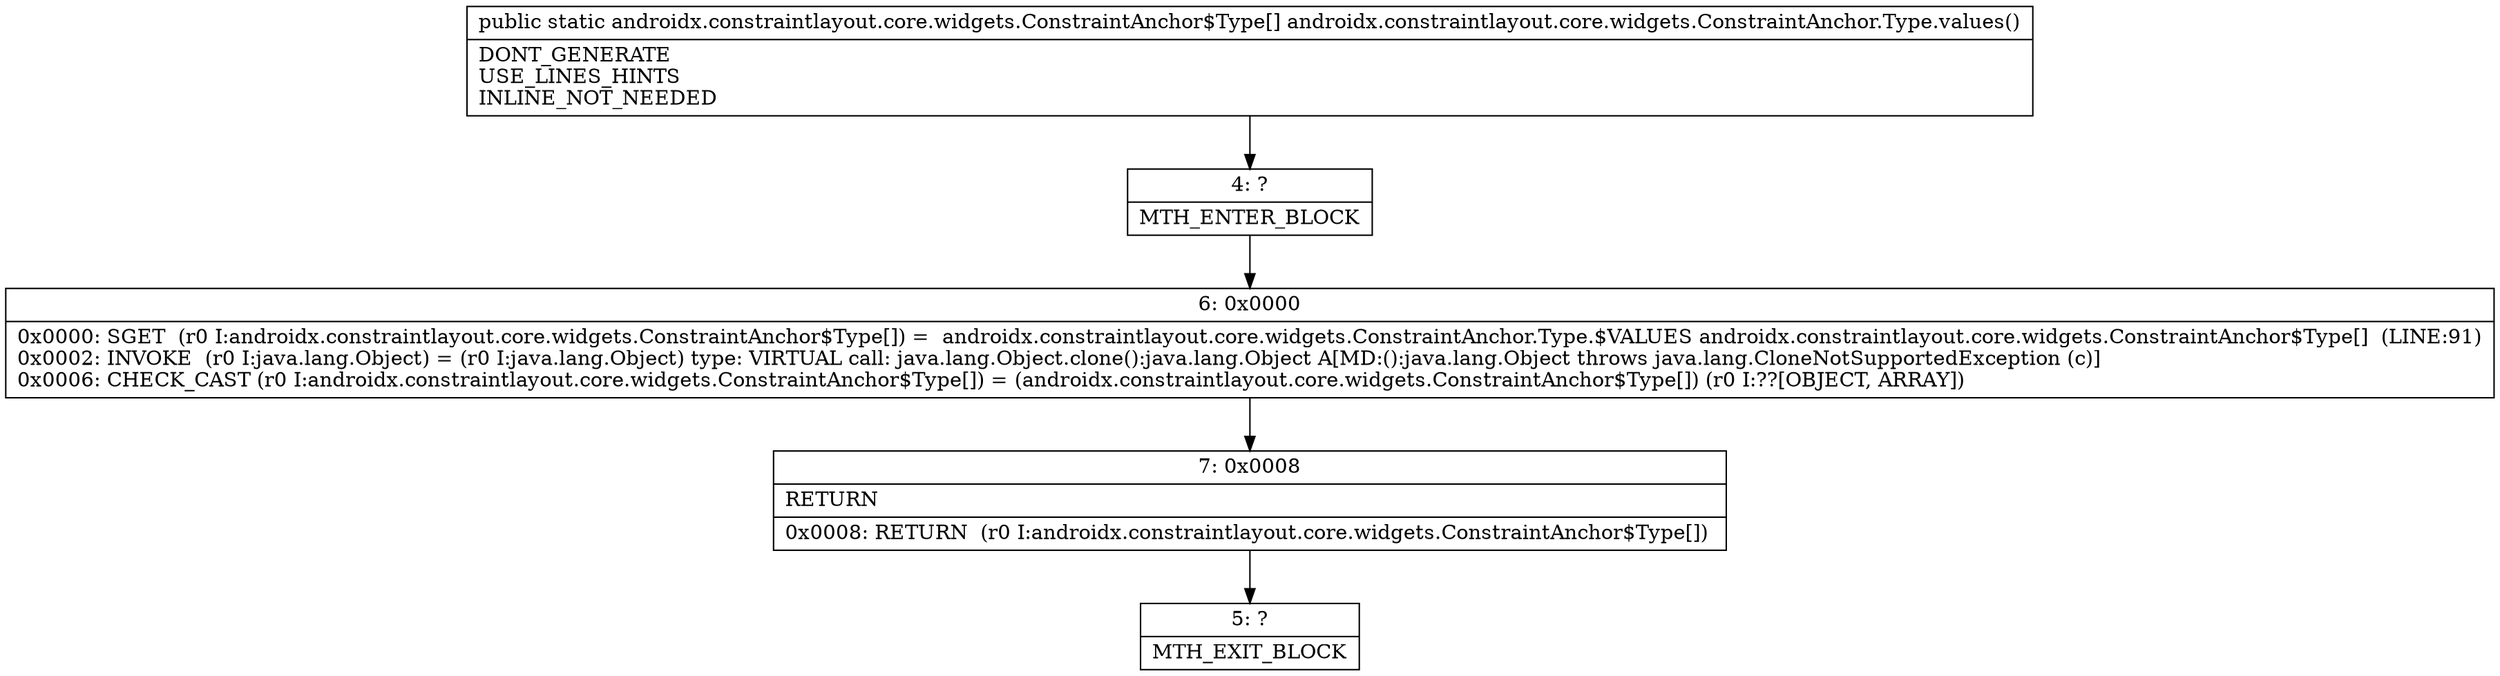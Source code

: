 digraph "CFG forandroidx.constraintlayout.core.widgets.ConstraintAnchor.Type.values()[Landroidx\/constraintlayout\/core\/widgets\/ConstraintAnchor$Type;" {
Node_4 [shape=record,label="{4\:\ ?|MTH_ENTER_BLOCK\l}"];
Node_6 [shape=record,label="{6\:\ 0x0000|0x0000: SGET  (r0 I:androidx.constraintlayout.core.widgets.ConstraintAnchor$Type[]) =  androidx.constraintlayout.core.widgets.ConstraintAnchor.Type.$VALUES androidx.constraintlayout.core.widgets.ConstraintAnchor$Type[]  (LINE:91)\l0x0002: INVOKE  (r0 I:java.lang.Object) = (r0 I:java.lang.Object) type: VIRTUAL call: java.lang.Object.clone():java.lang.Object A[MD:():java.lang.Object throws java.lang.CloneNotSupportedException (c)]\l0x0006: CHECK_CAST (r0 I:androidx.constraintlayout.core.widgets.ConstraintAnchor$Type[]) = (androidx.constraintlayout.core.widgets.ConstraintAnchor$Type[]) (r0 I:??[OBJECT, ARRAY]) \l}"];
Node_7 [shape=record,label="{7\:\ 0x0008|RETURN\l|0x0008: RETURN  (r0 I:androidx.constraintlayout.core.widgets.ConstraintAnchor$Type[]) \l}"];
Node_5 [shape=record,label="{5\:\ ?|MTH_EXIT_BLOCK\l}"];
MethodNode[shape=record,label="{public static androidx.constraintlayout.core.widgets.ConstraintAnchor$Type[] androidx.constraintlayout.core.widgets.ConstraintAnchor.Type.values()  | DONT_GENERATE\lUSE_LINES_HINTS\lINLINE_NOT_NEEDED\l}"];
MethodNode -> Node_4;Node_4 -> Node_6;
Node_6 -> Node_7;
Node_7 -> Node_5;
}

